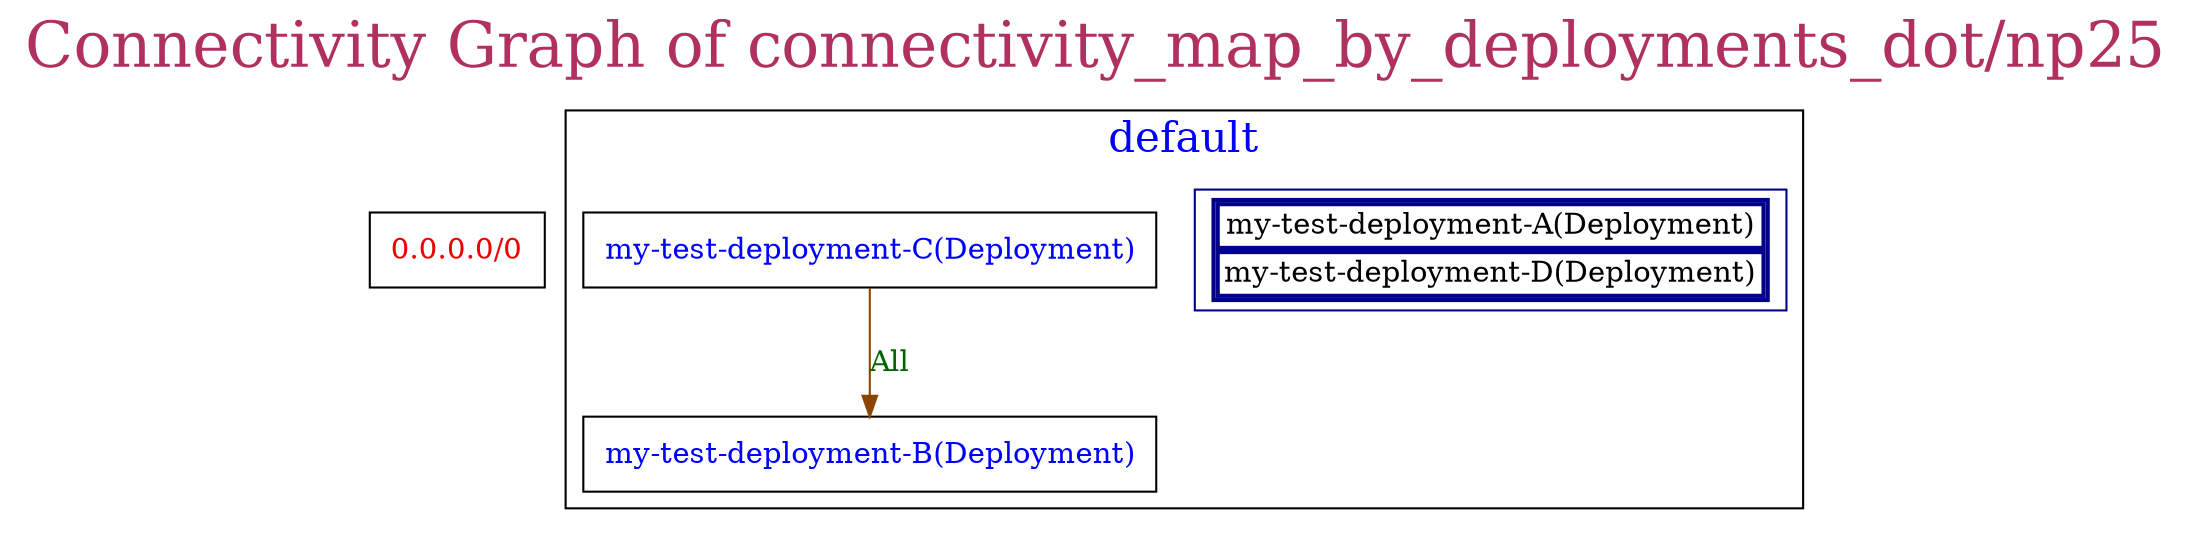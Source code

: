 // The Connectivity Graph of connectivity_map_by_deployments_dot/np25
digraph {
	label="Connectivity Graph of connectivity_map_by_deployments_dot/np25"	labelloc = "t"
	fontsize=30
	fontcolor=maroon
	"0.0.0.0/0" [label=<<table border="0" cellspacing="0"><tr><td>0.0.0.0/0</td></tr></table>> shape=box fontcolor=red2]
subgraph cluster_default_namespace{
	label="default"
	fontsize=20
	fontcolor=blue
	"default/my-test-deployment-A(Deployment)" [label=<<table border="2" cellspacing="0"><tr><td>my-test-deployment-A(Deployment)</td></tr><tr><td>my-test-deployment-D(Deployment)</td></tr></table>> shape=box color=blue4]
	"default/my-test-deployment-B(Deployment)" [label=<<table border="0" cellspacing="0"><tr><td>my-test-deployment-B(Deployment)</td></tr></table>> shape=box fontcolor=blue]
	"default/my-test-deployment-C(Deployment)" [label=<<table border="0" cellspacing="0"><tr><td>my-test-deployment-C(Deployment)</td></tr></table>> shape=box fontcolor=blue]
}
	"default/my-test-deployment-C(Deployment)" -> "default/my-test-deployment-B(Deployment)"[label="All" color=darkorange4 fontcolor=darkgreen dir=both arrowhead=normal arrowtail=none]
}
